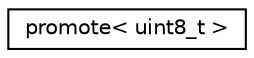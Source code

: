 digraph "Graphical Class Hierarchy"
{
 // LATEX_PDF_SIZE
  edge [fontname="Helvetica",fontsize="10",labelfontname="Helvetica",labelfontsize="10"];
  node [fontname="Helvetica",fontsize="10",shape=record];
  rankdir="LR";
  Node0 [label="promote\< uint8_t \>",height=0.2,width=0.4,color="black", fillcolor="white", style="filled",URL="$structarm__compute_1_1test_1_1traits_1_1promote_3_01uint8__t_01_4.xhtml",tooltip="Promote uint8_t to uint16_t."];
}

